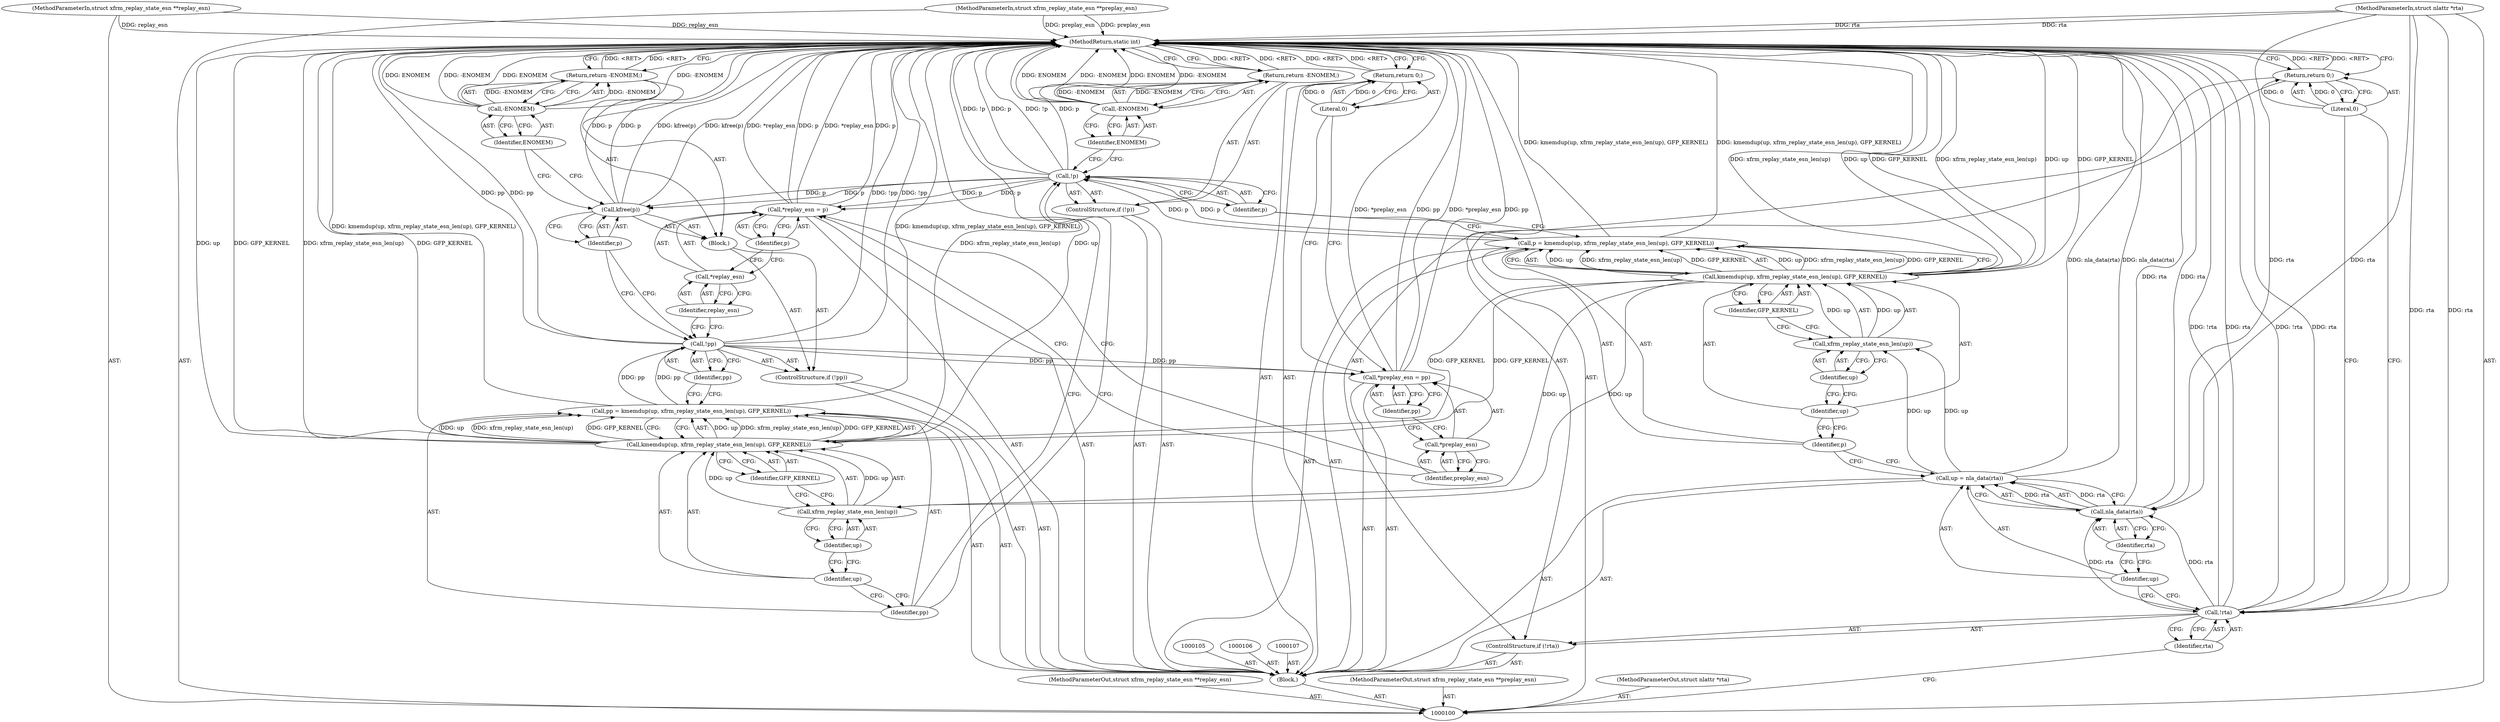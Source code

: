 digraph "1_linux_ecd7918745234e423dd87fcc0c077da557909720_0" {
"1000156" [label="(MethodReturn,static int)"];
"1000101" [label="(MethodParameterIn,struct xfrm_replay_state_esn **replay_esn)"];
"1000200" [label="(MethodParameterOut,struct xfrm_replay_state_esn **replay_esn)"];
"1000116" [label="(Identifier,rta)"];
"1000113" [label="(Call,up = nla_data(rta))"];
"1000114" [label="(Identifier,up)"];
"1000115" [label="(Call,nla_data(rta))"];
"1000117" [label="(Call,p = kmemdup(up, xfrm_replay_state_esn_len(up), GFP_KERNEL))"];
"1000118" [label="(Identifier,p)"];
"1000120" [label="(Identifier,up)"];
"1000121" [label="(Call,xfrm_replay_state_esn_len(up))"];
"1000122" [label="(Identifier,up)"];
"1000123" [label="(Identifier,GFP_KERNEL)"];
"1000119" [label="(Call,kmemdup(up, xfrm_replay_state_esn_len(up), GFP_KERNEL))"];
"1000124" [label="(ControlStructure,if (!p))"];
"1000125" [label="(Call,!p)"];
"1000126" [label="(Identifier,p)"];
"1000128" [label="(Call,-ENOMEM)"];
"1000129" [label="(Identifier,ENOMEM)"];
"1000127" [label="(Return,return -ENOMEM;)"];
"1000130" [label="(Call,pp = kmemdup(up, xfrm_replay_state_esn_len(up), GFP_KERNEL))"];
"1000131" [label="(Identifier,pp)"];
"1000133" [label="(Identifier,up)"];
"1000134" [label="(Call,xfrm_replay_state_esn_len(up))"];
"1000135" [label="(Identifier,up)"];
"1000136" [label="(Identifier,GFP_KERNEL)"];
"1000132" [label="(Call,kmemdup(up, xfrm_replay_state_esn_len(up), GFP_KERNEL))"];
"1000140" [label="(Block,)"];
"1000137" [label="(ControlStructure,if (!pp))"];
"1000138" [label="(Call,!pp)"];
"1000139" [label="(Identifier,pp)"];
"1000141" [label="(Call,kfree(p))"];
"1000142" [label="(Identifier,p)"];
"1000144" [label="(Call,-ENOMEM)"];
"1000145" [label="(Identifier,ENOMEM)"];
"1000143" [label="(Return,return -ENOMEM;)"];
"1000102" [label="(MethodParameterIn,struct xfrm_replay_state_esn **preplay_esn)"];
"1000201" [label="(MethodParameterOut,struct xfrm_replay_state_esn **preplay_esn)"];
"1000149" [label="(Identifier,p)"];
"1000146" [label="(Call,*replay_esn = p)"];
"1000147" [label="(Call,*replay_esn)"];
"1000148" [label="(Identifier,replay_esn)"];
"1000153" [label="(Identifier,pp)"];
"1000150" [label="(Call,*preplay_esn = pp)"];
"1000151" [label="(Call,*preplay_esn)"];
"1000152" [label="(Identifier,preplay_esn)"];
"1000154" [label="(Return,return 0;)"];
"1000155" [label="(Literal,0)"];
"1000103" [label="(MethodParameterIn,struct nlattr *rta)"];
"1000202" [label="(MethodParameterOut,struct nlattr *rta)"];
"1000104" [label="(Block,)"];
"1000108" [label="(ControlStructure,if (!rta))"];
"1000109" [label="(Call,!rta)"];
"1000110" [label="(Identifier,rta)"];
"1000112" [label="(Literal,0)"];
"1000111" [label="(Return,return 0;)"];
"1000156" -> "1000100"  [label="AST: "];
"1000156" -> "1000111"  [label="CFG: "];
"1000156" -> "1000127"  [label="CFG: "];
"1000156" -> "1000143"  [label="CFG: "];
"1000156" -> "1000154"  [label="CFG: "];
"1000127" -> "1000156"  [label="DDG: <RET>"];
"1000111" -> "1000156"  [label="DDG: <RET>"];
"1000143" -> "1000156"  [label="DDG: <RET>"];
"1000141" -> "1000156"  [label="DDG: p"];
"1000141" -> "1000156"  [label="DDG: kfree(p)"];
"1000125" -> "1000156"  [label="DDG: !p"];
"1000125" -> "1000156"  [label="DDG: p"];
"1000150" -> "1000156"  [label="DDG: *preplay_esn"];
"1000150" -> "1000156"  [label="DDG: pp"];
"1000146" -> "1000156"  [label="DDG: p"];
"1000146" -> "1000156"  [label="DDG: *replay_esn"];
"1000117" -> "1000156"  [label="DDG: kmemdup(up, xfrm_replay_state_esn_len(up), GFP_KERNEL)"];
"1000109" -> "1000156"  [label="DDG: !rta"];
"1000109" -> "1000156"  [label="DDG: rta"];
"1000119" -> "1000156"  [label="DDG: GFP_KERNEL"];
"1000119" -> "1000156"  [label="DDG: xfrm_replay_state_esn_len(up)"];
"1000119" -> "1000156"  [label="DDG: up"];
"1000130" -> "1000156"  [label="DDG: kmemdup(up, xfrm_replay_state_esn_len(up), GFP_KERNEL)"];
"1000138" -> "1000156"  [label="DDG: pp"];
"1000138" -> "1000156"  [label="DDG: !pp"];
"1000128" -> "1000156"  [label="DDG: ENOMEM"];
"1000128" -> "1000156"  [label="DDG: -ENOMEM"];
"1000103" -> "1000156"  [label="DDG: rta"];
"1000144" -> "1000156"  [label="DDG: -ENOMEM"];
"1000144" -> "1000156"  [label="DDG: ENOMEM"];
"1000132" -> "1000156"  [label="DDG: xfrm_replay_state_esn_len(up)"];
"1000132" -> "1000156"  [label="DDG: up"];
"1000132" -> "1000156"  [label="DDG: GFP_KERNEL"];
"1000113" -> "1000156"  [label="DDG: nla_data(rta)"];
"1000102" -> "1000156"  [label="DDG: preplay_esn"];
"1000101" -> "1000156"  [label="DDG: replay_esn"];
"1000115" -> "1000156"  [label="DDG: rta"];
"1000154" -> "1000156"  [label="DDG: <RET>"];
"1000101" -> "1000100"  [label="AST: "];
"1000101" -> "1000156"  [label="DDG: replay_esn"];
"1000200" -> "1000100"  [label="AST: "];
"1000116" -> "1000115"  [label="AST: "];
"1000116" -> "1000114"  [label="CFG: "];
"1000115" -> "1000116"  [label="CFG: "];
"1000113" -> "1000104"  [label="AST: "];
"1000113" -> "1000115"  [label="CFG: "];
"1000114" -> "1000113"  [label="AST: "];
"1000115" -> "1000113"  [label="AST: "];
"1000118" -> "1000113"  [label="CFG: "];
"1000113" -> "1000156"  [label="DDG: nla_data(rta)"];
"1000115" -> "1000113"  [label="DDG: rta"];
"1000113" -> "1000121"  [label="DDG: up"];
"1000114" -> "1000113"  [label="AST: "];
"1000114" -> "1000109"  [label="CFG: "];
"1000116" -> "1000114"  [label="CFG: "];
"1000115" -> "1000113"  [label="AST: "];
"1000115" -> "1000116"  [label="CFG: "];
"1000116" -> "1000115"  [label="AST: "];
"1000113" -> "1000115"  [label="CFG: "];
"1000115" -> "1000156"  [label="DDG: rta"];
"1000115" -> "1000113"  [label="DDG: rta"];
"1000109" -> "1000115"  [label="DDG: rta"];
"1000103" -> "1000115"  [label="DDG: rta"];
"1000117" -> "1000104"  [label="AST: "];
"1000117" -> "1000119"  [label="CFG: "];
"1000118" -> "1000117"  [label="AST: "];
"1000119" -> "1000117"  [label="AST: "];
"1000126" -> "1000117"  [label="CFG: "];
"1000117" -> "1000156"  [label="DDG: kmemdup(up, xfrm_replay_state_esn_len(up), GFP_KERNEL)"];
"1000119" -> "1000117"  [label="DDG: up"];
"1000119" -> "1000117"  [label="DDG: xfrm_replay_state_esn_len(up)"];
"1000119" -> "1000117"  [label="DDG: GFP_KERNEL"];
"1000117" -> "1000125"  [label="DDG: p"];
"1000118" -> "1000117"  [label="AST: "];
"1000118" -> "1000113"  [label="CFG: "];
"1000120" -> "1000118"  [label="CFG: "];
"1000120" -> "1000119"  [label="AST: "];
"1000120" -> "1000118"  [label="CFG: "];
"1000122" -> "1000120"  [label="CFG: "];
"1000121" -> "1000119"  [label="AST: "];
"1000121" -> "1000122"  [label="CFG: "];
"1000122" -> "1000121"  [label="AST: "];
"1000123" -> "1000121"  [label="CFG: "];
"1000121" -> "1000119"  [label="DDG: up"];
"1000113" -> "1000121"  [label="DDG: up"];
"1000122" -> "1000121"  [label="AST: "];
"1000122" -> "1000120"  [label="CFG: "];
"1000121" -> "1000122"  [label="CFG: "];
"1000123" -> "1000119"  [label="AST: "];
"1000123" -> "1000121"  [label="CFG: "];
"1000119" -> "1000123"  [label="CFG: "];
"1000119" -> "1000117"  [label="AST: "];
"1000119" -> "1000123"  [label="CFG: "];
"1000120" -> "1000119"  [label="AST: "];
"1000121" -> "1000119"  [label="AST: "];
"1000123" -> "1000119"  [label="AST: "];
"1000117" -> "1000119"  [label="CFG: "];
"1000119" -> "1000156"  [label="DDG: GFP_KERNEL"];
"1000119" -> "1000156"  [label="DDG: xfrm_replay_state_esn_len(up)"];
"1000119" -> "1000156"  [label="DDG: up"];
"1000119" -> "1000117"  [label="DDG: up"];
"1000119" -> "1000117"  [label="DDG: xfrm_replay_state_esn_len(up)"];
"1000119" -> "1000117"  [label="DDG: GFP_KERNEL"];
"1000121" -> "1000119"  [label="DDG: up"];
"1000119" -> "1000134"  [label="DDG: up"];
"1000119" -> "1000132"  [label="DDG: GFP_KERNEL"];
"1000124" -> "1000104"  [label="AST: "];
"1000125" -> "1000124"  [label="AST: "];
"1000127" -> "1000124"  [label="AST: "];
"1000125" -> "1000124"  [label="AST: "];
"1000125" -> "1000126"  [label="CFG: "];
"1000126" -> "1000125"  [label="AST: "];
"1000129" -> "1000125"  [label="CFG: "];
"1000131" -> "1000125"  [label="CFG: "];
"1000125" -> "1000156"  [label="DDG: !p"];
"1000125" -> "1000156"  [label="DDG: p"];
"1000117" -> "1000125"  [label="DDG: p"];
"1000125" -> "1000141"  [label="DDG: p"];
"1000125" -> "1000146"  [label="DDG: p"];
"1000126" -> "1000125"  [label="AST: "];
"1000126" -> "1000117"  [label="CFG: "];
"1000125" -> "1000126"  [label="CFG: "];
"1000128" -> "1000127"  [label="AST: "];
"1000128" -> "1000129"  [label="CFG: "];
"1000129" -> "1000128"  [label="AST: "];
"1000127" -> "1000128"  [label="CFG: "];
"1000128" -> "1000156"  [label="DDG: ENOMEM"];
"1000128" -> "1000156"  [label="DDG: -ENOMEM"];
"1000128" -> "1000127"  [label="DDG: -ENOMEM"];
"1000129" -> "1000128"  [label="AST: "];
"1000129" -> "1000125"  [label="CFG: "];
"1000128" -> "1000129"  [label="CFG: "];
"1000127" -> "1000124"  [label="AST: "];
"1000127" -> "1000128"  [label="CFG: "];
"1000128" -> "1000127"  [label="AST: "];
"1000156" -> "1000127"  [label="CFG: "];
"1000127" -> "1000156"  [label="DDG: <RET>"];
"1000128" -> "1000127"  [label="DDG: -ENOMEM"];
"1000130" -> "1000104"  [label="AST: "];
"1000130" -> "1000132"  [label="CFG: "];
"1000131" -> "1000130"  [label="AST: "];
"1000132" -> "1000130"  [label="AST: "];
"1000139" -> "1000130"  [label="CFG: "];
"1000130" -> "1000156"  [label="DDG: kmemdup(up, xfrm_replay_state_esn_len(up), GFP_KERNEL)"];
"1000132" -> "1000130"  [label="DDG: up"];
"1000132" -> "1000130"  [label="DDG: xfrm_replay_state_esn_len(up)"];
"1000132" -> "1000130"  [label="DDG: GFP_KERNEL"];
"1000130" -> "1000138"  [label="DDG: pp"];
"1000131" -> "1000130"  [label="AST: "];
"1000131" -> "1000125"  [label="CFG: "];
"1000133" -> "1000131"  [label="CFG: "];
"1000133" -> "1000132"  [label="AST: "];
"1000133" -> "1000131"  [label="CFG: "];
"1000135" -> "1000133"  [label="CFG: "];
"1000134" -> "1000132"  [label="AST: "];
"1000134" -> "1000135"  [label="CFG: "];
"1000135" -> "1000134"  [label="AST: "];
"1000136" -> "1000134"  [label="CFG: "];
"1000134" -> "1000132"  [label="DDG: up"];
"1000119" -> "1000134"  [label="DDG: up"];
"1000135" -> "1000134"  [label="AST: "];
"1000135" -> "1000133"  [label="CFG: "];
"1000134" -> "1000135"  [label="CFG: "];
"1000136" -> "1000132"  [label="AST: "];
"1000136" -> "1000134"  [label="CFG: "];
"1000132" -> "1000136"  [label="CFG: "];
"1000132" -> "1000130"  [label="AST: "];
"1000132" -> "1000136"  [label="CFG: "];
"1000133" -> "1000132"  [label="AST: "];
"1000134" -> "1000132"  [label="AST: "];
"1000136" -> "1000132"  [label="AST: "];
"1000130" -> "1000132"  [label="CFG: "];
"1000132" -> "1000156"  [label="DDG: xfrm_replay_state_esn_len(up)"];
"1000132" -> "1000156"  [label="DDG: up"];
"1000132" -> "1000156"  [label="DDG: GFP_KERNEL"];
"1000132" -> "1000130"  [label="DDG: up"];
"1000132" -> "1000130"  [label="DDG: xfrm_replay_state_esn_len(up)"];
"1000132" -> "1000130"  [label="DDG: GFP_KERNEL"];
"1000134" -> "1000132"  [label="DDG: up"];
"1000119" -> "1000132"  [label="DDG: GFP_KERNEL"];
"1000140" -> "1000137"  [label="AST: "];
"1000141" -> "1000140"  [label="AST: "];
"1000143" -> "1000140"  [label="AST: "];
"1000137" -> "1000104"  [label="AST: "];
"1000138" -> "1000137"  [label="AST: "];
"1000140" -> "1000137"  [label="AST: "];
"1000138" -> "1000137"  [label="AST: "];
"1000138" -> "1000139"  [label="CFG: "];
"1000139" -> "1000138"  [label="AST: "];
"1000142" -> "1000138"  [label="CFG: "];
"1000148" -> "1000138"  [label="CFG: "];
"1000138" -> "1000156"  [label="DDG: pp"];
"1000138" -> "1000156"  [label="DDG: !pp"];
"1000130" -> "1000138"  [label="DDG: pp"];
"1000138" -> "1000150"  [label="DDG: pp"];
"1000139" -> "1000138"  [label="AST: "];
"1000139" -> "1000130"  [label="CFG: "];
"1000138" -> "1000139"  [label="CFG: "];
"1000141" -> "1000140"  [label="AST: "];
"1000141" -> "1000142"  [label="CFG: "];
"1000142" -> "1000141"  [label="AST: "];
"1000145" -> "1000141"  [label="CFG: "];
"1000141" -> "1000156"  [label="DDG: p"];
"1000141" -> "1000156"  [label="DDG: kfree(p)"];
"1000125" -> "1000141"  [label="DDG: p"];
"1000142" -> "1000141"  [label="AST: "];
"1000142" -> "1000138"  [label="CFG: "];
"1000141" -> "1000142"  [label="CFG: "];
"1000144" -> "1000143"  [label="AST: "];
"1000144" -> "1000145"  [label="CFG: "];
"1000145" -> "1000144"  [label="AST: "];
"1000143" -> "1000144"  [label="CFG: "];
"1000144" -> "1000156"  [label="DDG: -ENOMEM"];
"1000144" -> "1000156"  [label="DDG: ENOMEM"];
"1000144" -> "1000143"  [label="DDG: -ENOMEM"];
"1000145" -> "1000144"  [label="AST: "];
"1000145" -> "1000141"  [label="CFG: "];
"1000144" -> "1000145"  [label="CFG: "];
"1000143" -> "1000140"  [label="AST: "];
"1000143" -> "1000144"  [label="CFG: "];
"1000144" -> "1000143"  [label="AST: "];
"1000156" -> "1000143"  [label="CFG: "];
"1000143" -> "1000156"  [label="DDG: <RET>"];
"1000144" -> "1000143"  [label="DDG: -ENOMEM"];
"1000102" -> "1000100"  [label="AST: "];
"1000102" -> "1000156"  [label="DDG: preplay_esn"];
"1000201" -> "1000100"  [label="AST: "];
"1000149" -> "1000146"  [label="AST: "];
"1000149" -> "1000147"  [label="CFG: "];
"1000146" -> "1000149"  [label="CFG: "];
"1000146" -> "1000104"  [label="AST: "];
"1000146" -> "1000149"  [label="CFG: "];
"1000147" -> "1000146"  [label="AST: "];
"1000149" -> "1000146"  [label="AST: "];
"1000152" -> "1000146"  [label="CFG: "];
"1000146" -> "1000156"  [label="DDG: p"];
"1000146" -> "1000156"  [label="DDG: *replay_esn"];
"1000125" -> "1000146"  [label="DDG: p"];
"1000147" -> "1000146"  [label="AST: "];
"1000147" -> "1000148"  [label="CFG: "];
"1000148" -> "1000147"  [label="AST: "];
"1000149" -> "1000147"  [label="CFG: "];
"1000148" -> "1000147"  [label="AST: "];
"1000148" -> "1000138"  [label="CFG: "];
"1000147" -> "1000148"  [label="CFG: "];
"1000153" -> "1000150"  [label="AST: "];
"1000153" -> "1000151"  [label="CFG: "];
"1000150" -> "1000153"  [label="CFG: "];
"1000150" -> "1000104"  [label="AST: "];
"1000150" -> "1000153"  [label="CFG: "];
"1000151" -> "1000150"  [label="AST: "];
"1000153" -> "1000150"  [label="AST: "];
"1000155" -> "1000150"  [label="CFG: "];
"1000150" -> "1000156"  [label="DDG: *preplay_esn"];
"1000150" -> "1000156"  [label="DDG: pp"];
"1000138" -> "1000150"  [label="DDG: pp"];
"1000151" -> "1000150"  [label="AST: "];
"1000151" -> "1000152"  [label="CFG: "];
"1000152" -> "1000151"  [label="AST: "];
"1000153" -> "1000151"  [label="CFG: "];
"1000152" -> "1000151"  [label="AST: "];
"1000152" -> "1000146"  [label="CFG: "];
"1000151" -> "1000152"  [label="CFG: "];
"1000154" -> "1000104"  [label="AST: "];
"1000154" -> "1000155"  [label="CFG: "];
"1000155" -> "1000154"  [label="AST: "];
"1000156" -> "1000154"  [label="CFG: "];
"1000154" -> "1000156"  [label="DDG: <RET>"];
"1000155" -> "1000154"  [label="DDG: 0"];
"1000155" -> "1000154"  [label="AST: "];
"1000155" -> "1000150"  [label="CFG: "];
"1000154" -> "1000155"  [label="CFG: "];
"1000155" -> "1000154"  [label="DDG: 0"];
"1000103" -> "1000100"  [label="AST: "];
"1000103" -> "1000156"  [label="DDG: rta"];
"1000103" -> "1000109"  [label="DDG: rta"];
"1000103" -> "1000115"  [label="DDG: rta"];
"1000202" -> "1000100"  [label="AST: "];
"1000104" -> "1000100"  [label="AST: "];
"1000105" -> "1000104"  [label="AST: "];
"1000106" -> "1000104"  [label="AST: "];
"1000107" -> "1000104"  [label="AST: "];
"1000108" -> "1000104"  [label="AST: "];
"1000113" -> "1000104"  [label="AST: "];
"1000117" -> "1000104"  [label="AST: "];
"1000124" -> "1000104"  [label="AST: "];
"1000130" -> "1000104"  [label="AST: "];
"1000137" -> "1000104"  [label="AST: "];
"1000146" -> "1000104"  [label="AST: "];
"1000150" -> "1000104"  [label="AST: "];
"1000154" -> "1000104"  [label="AST: "];
"1000108" -> "1000104"  [label="AST: "];
"1000109" -> "1000108"  [label="AST: "];
"1000111" -> "1000108"  [label="AST: "];
"1000109" -> "1000108"  [label="AST: "];
"1000109" -> "1000110"  [label="CFG: "];
"1000110" -> "1000109"  [label="AST: "];
"1000112" -> "1000109"  [label="CFG: "];
"1000114" -> "1000109"  [label="CFG: "];
"1000109" -> "1000156"  [label="DDG: !rta"];
"1000109" -> "1000156"  [label="DDG: rta"];
"1000103" -> "1000109"  [label="DDG: rta"];
"1000109" -> "1000115"  [label="DDG: rta"];
"1000110" -> "1000109"  [label="AST: "];
"1000110" -> "1000100"  [label="CFG: "];
"1000109" -> "1000110"  [label="CFG: "];
"1000112" -> "1000111"  [label="AST: "];
"1000112" -> "1000109"  [label="CFG: "];
"1000111" -> "1000112"  [label="CFG: "];
"1000112" -> "1000111"  [label="DDG: 0"];
"1000111" -> "1000108"  [label="AST: "];
"1000111" -> "1000112"  [label="CFG: "];
"1000112" -> "1000111"  [label="AST: "];
"1000156" -> "1000111"  [label="CFG: "];
"1000111" -> "1000156"  [label="DDG: <RET>"];
"1000112" -> "1000111"  [label="DDG: 0"];
}
